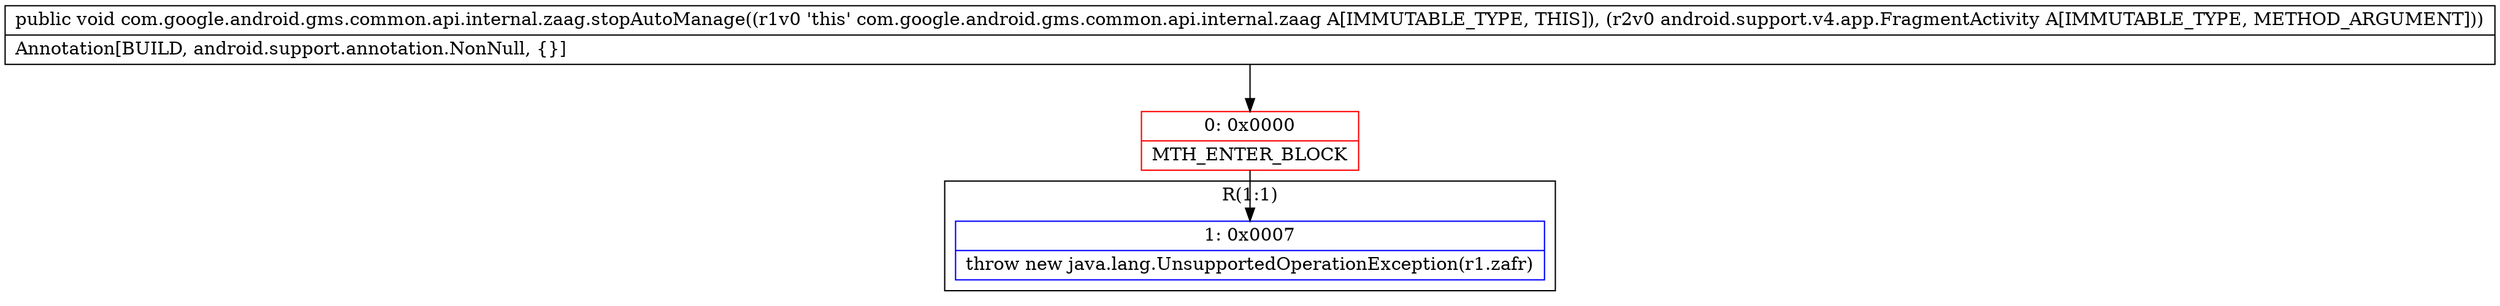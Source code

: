 digraph "CFG forcom.google.android.gms.common.api.internal.zaag.stopAutoManage(Landroid\/support\/v4\/app\/FragmentActivity;)V" {
subgraph cluster_Region_1622077147 {
label = "R(1:1)";
node [shape=record,color=blue];
Node_1 [shape=record,label="{1\:\ 0x0007|throw new java.lang.UnsupportedOperationException(r1.zafr)\l}"];
}
Node_0 [shape=record,color=red,label="{0\:\ 0x0000|MTH_ENTER_BLOCK\l}"];
MethodNode[shape=record,label="{public void com.google.android.gms.common.api.internal.zaag.stopAutoManage((r1v0 'this' com.google.android.gms.common.api.internal.zaag A[IMMUTABLE_TYPE, THIS]), (r2v0 android.support.v4.app.FragmentActivity A[IMMUTABLE_TYPE, METHOD_ARGUMENT]))  | Annotation[BUILD, android.support.annotation.NonNull, \{\}]\l}"];
MethodNode -> Node_0;
Node_0 -> Node_1;
}

